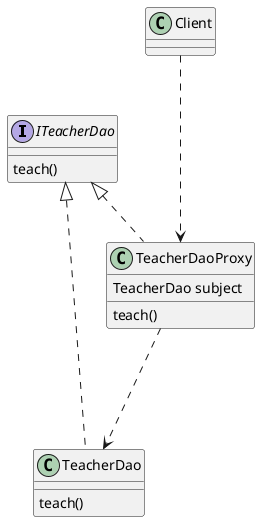 @startuml
'https://plantuml.com/class-diagram

interface ITeacherDao{
    teach()
}

class TeacherDao implements ITeacherDao{
    teach()
}

class TeacherDaoProxy implements ITeacherDao {
    TeacherDao subject
    teach()
}


TeacherDaoProxy ...> TeacherDao

class Client{}

Client ...>TeacherDaoProxy

@enduml
